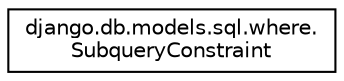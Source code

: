 digraph "Graphical Class Hierarchy"
{
 // LATEX_PDF_SIZE
  edge [fontname="Helvetica",fontsize="10",labelfontname="Helvetica",labelfontsize="10"];
  node [fontname="Helvetica",fontsize="10",shape=record];
  rankdir="LR";
  Node0 [label="django.db.models.sql.where.\lSubqueryConstraint",height=0.2,width=0.4,color="black", fillcolor="white", style="filled",URL="$d7/dcd/classdjango_1_1db_1_1models_1_1sql_1_1where_1_1_subquery_constraint.html",tooltip=" "];
}

